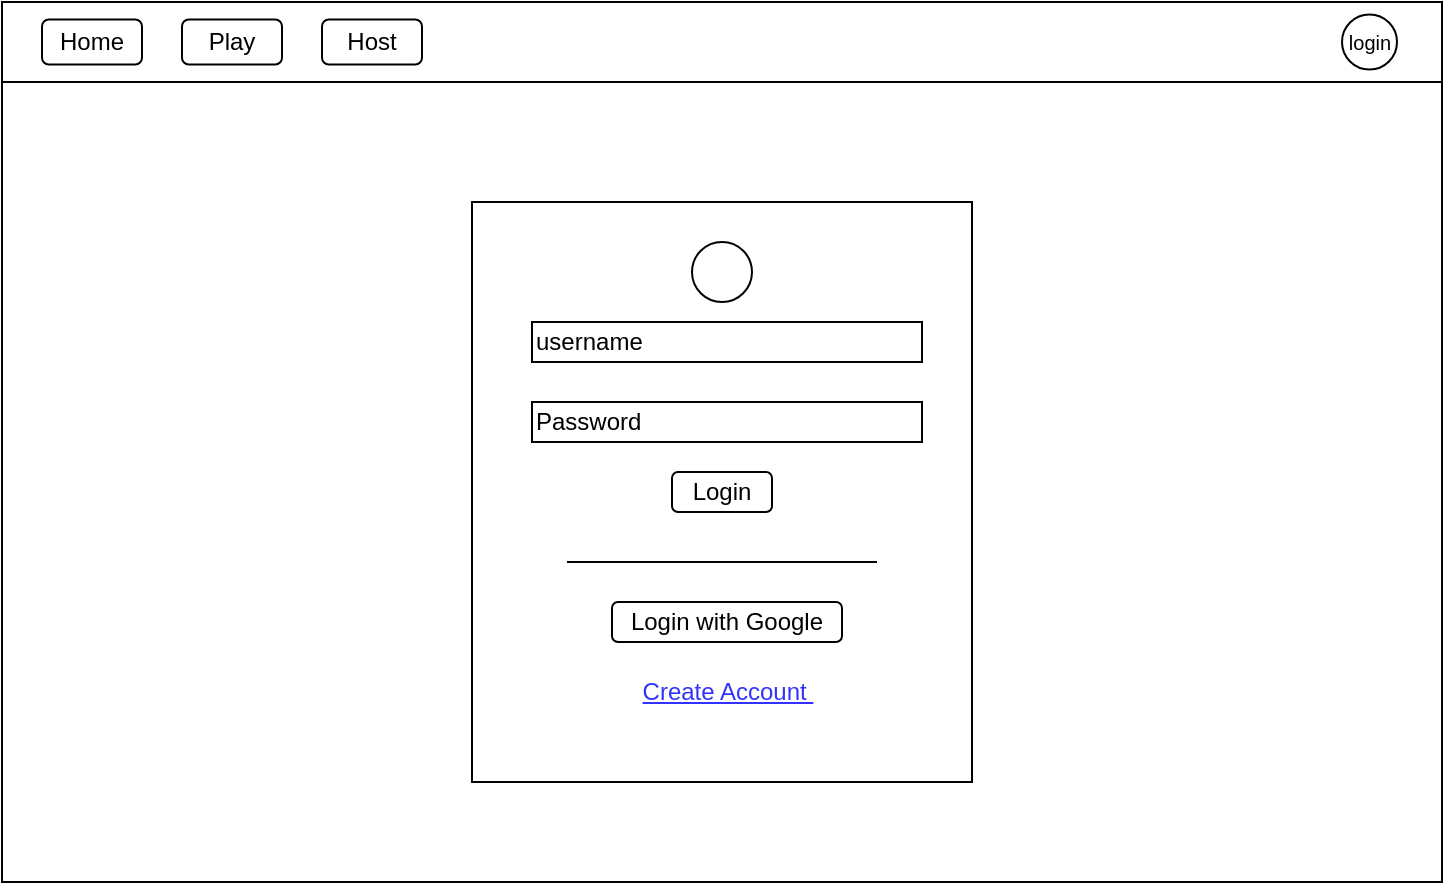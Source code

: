 <mxfile version="26.0.4">
  <diagram name="Page-1" id="5HZdJz2moyTFa33PhYxD">
    <mxGraphModel dx="1461" dy="924" grid="1" gridSize="10" guides="1" tooltips="1" connect="1" arrows="1" fold="1" page="1" pageScale="1" pageWidth="850" pageHeight="1100" math="0" shadow="0">
      <root>
        <mxCell id="0" />
        <mxCell id="1" parent="0" />
        <mxCell id="VHHmFpENQBz-ZfLlpOT_-1" value="" style="rounded=0;whiteSpace=wrap;html=1;" parent="1" vertex="1">
          <mxGeometry x="40" y="160" width="720" height="440" as="geometry" />
        </mxCell>
        <mxCell id="VHHmFpENQBz-ZfLlpOT_-2" value="" style="rounded=0;whiteSpace=wrap;html=1;" parent="1" vertex="1">
          <mxGeometry x="40" y="160" width="720" height="40" as="geometry" />
        </mxCell>
        <mxCell id="VHHmFpENQBz-ZfLlpOT_-4" value="&lt;span style=&quot;font-size: 10px;&quot;&gt;login&lt;/span&gt;" style="ellipse;whiteSpace=wrap;html=1;aspect=fixed;" parent="1" vertex="1">
          <mxGeometry x="710" y="166.25" width="27.5" height="27.5" as="geometry" />
        </mxCell>
        <mxCell id="VHHmFpENQBz-ZfLlpOT_-5" value="" style="rounded=0;whiteSpace=wrap;html=1;" parent="1" vertex="1">
          <mxGeometry x="275" y="260" width="250" height="290" as="geometry" />
        </mxCell>
        <mxCell id="VHHmFpENQBz-ZfLlpOT_-6" value="username" style="rounded=0;whiteSpace=wrap;html=1;align=left;" parent="1" vertex="1">
          <mxGeometry x="305" y="320" width="195" height="20" as="geometry" />
        </mxCell>
        <mxCell id="VHHmFpENQBz-ZfLlpOT_-7" value="" style="ellipse;whiteSpace=wrap;html=1;aspect=fixed;" parent="1" vertex="1">
          <mxGeometry x="385" y="280" width="30" height="30" as="geometry" />
        </mxCell>
        <mxCell id="VHHmFpENQBz-ZfLlpOT_-9" value="Password" style="rounded=0;whiteSpace=wrap;html=1;align=left;" parent="1" vertex="1">
          <mxGeometry x="305" y="360" width="195" height="20" as="geometry" />
        </mxCell>
        <mxCell id="VHHmFpENQBz-ZfLlpOT_-11" value="&lt;div&gt;Login&lt;/div&gt;" style="rounded=1;whiteSpace=wrap;html=1;" parent="1" vertex="1">
          <mxGeometry x="375" y="395" width="50" height="20" as="geometry" />
        </mxCell>
        <mxCell id="VHHmFpENQBz-ZfLlpOT_-12" value="Home" style="rounded=1;whiteSpace=wrap;html=1;" parent="1" vertex="1">
          <mxGeometry x="60" y="168.75" width="50" height="22.5" as="geometry" />
        </mxCell>
        <mxCell id="VHHmFpENQBz-ZfLlpOT_-13" value="Play" style="rounded=1;whiteSpace=wrap;html=1;" parent="1" vertex="1">
          <mxGeometry x="130" y="168.75" width="50" height="22.5" as="geometry" />
        </mxCell>
        <mxCell id="VHHmFpENQBz-ZfLlpOT_-14" value="Host" style="rounded=1;whiteSpace=wrap;html=1;" parent="1" vertex="1">
          <mxGeometry x="200" y="168.75" width="50" height="22.5" as="geometry" />
        </mxCell>
        <mxCell id="IkvCRi3NUfgCMbK1-4zg-1" value="" style="endArrow=none;html=1;rounded=0;entryX=0.82;entryY=0.793;entryDx=0;entryDy=0;entryPerimeter=0;" edge="1" parent="1">
          <mxGeometry width="50" height="50" relative="1" as="geometry">
            <mxPoint x="322.5" y="440.03" as="sourcePoint" />
            <mxPoint x="477.5" y="440.0" as="targetPoint" />
          </mxGeometry>
        </mxCell>
        <mxCell id="IkvCRi3NUfgCMbK1-4zg-3" value="&lt;div&gt;Login with Google&lt;/div&gt;" style="rounded=1;whiteSpace=wrap;html=1;" vertex="1" parent="1">
          <mxGeometry x="345" y="460" width="115" height="20" as="geometry" />
        </mxCell>
        <mxCell id="IkvCRi3NUfgCMbK1-4zg-5" value="&lt;font style=&quot;color: rgb(51, 51, 255);&quot;&gt;&lt;u style=&quot;&quot;&gt;Create Account&amp;nbsp;&lt;/u&gt;&lt;/font&gt;" style="text;html=1;align=center;verticalAlign=middle;whiteSpace=wrap;rounded=0;" vertex="1" parent="1">
          <mxGeometry x="352.5" y="490" width="100" height="30" as="geometry" />
        </mxCell>
      </root>
    </mxGraphModel>
  </diagram>
</mxfile>
